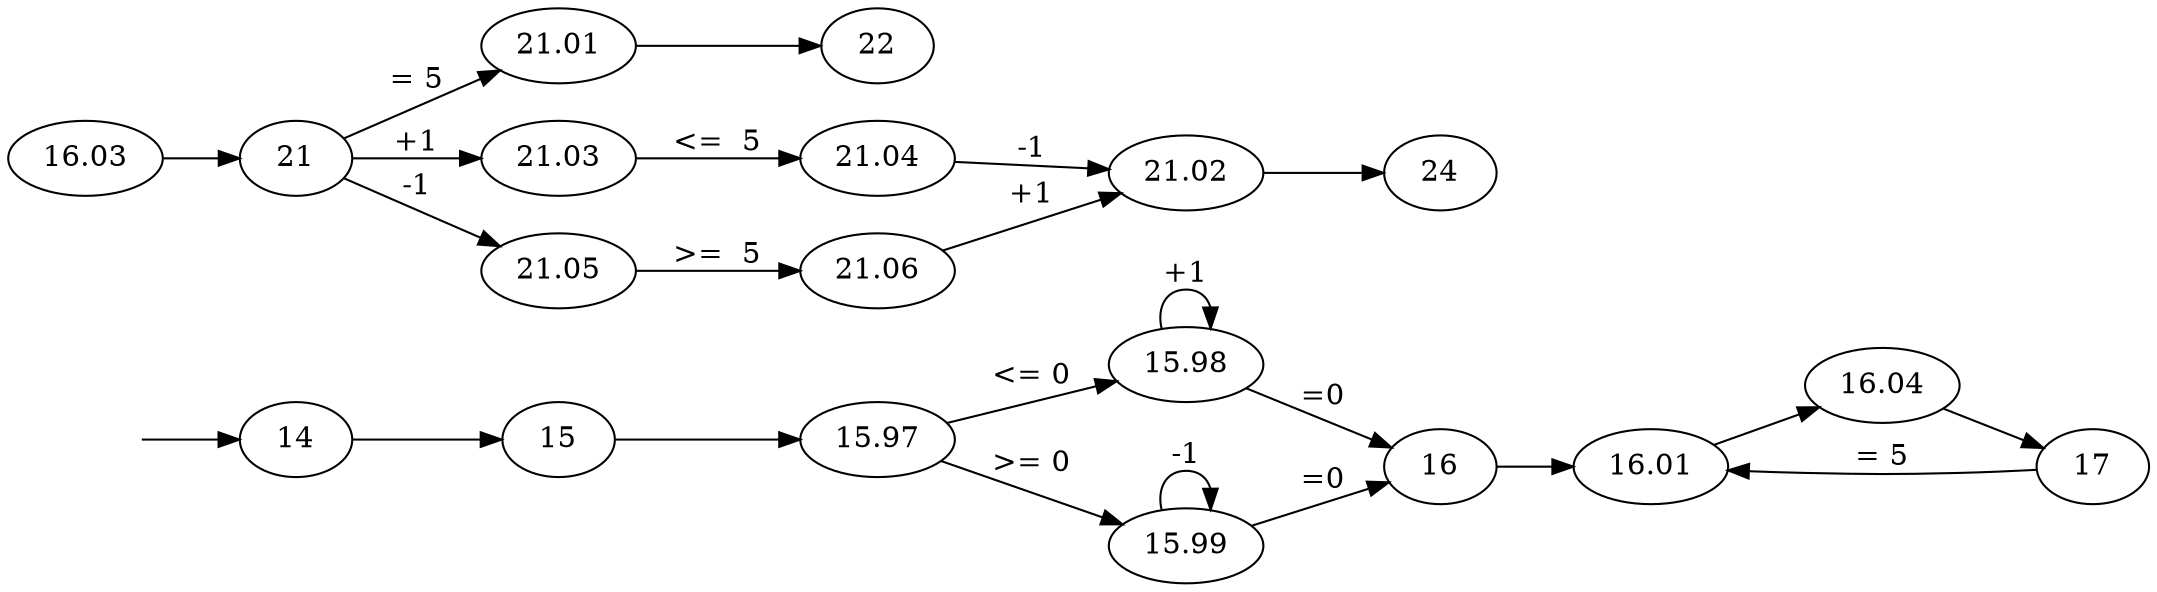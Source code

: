 digraph G {
		rankdir=LR
		Q0[label="14"];
		Q1[label="15"];
		Q2[label="16"];
		Q3[label="15.97"];
		Q4[label="15.98"];
		Q5[label="15.99"];
		Q6[label="16.01"];
		Q7[label="16.04"];
		Q8[label="17"];
		Q9[label="16.03"];
		Q10[label="21"];
		Q11[label="21.01"];
		Q12[label="22"];
		Q13[label="21.03"];
		Q14[label="21.04"];
		Q15[label="21.05"];
		Q16[label="21.06"];
		Q17[label="21.02"];
		Q18[label="24"];
		Qi[style=invis];
		Qi -> Q0 [label=""]
		Q0 -> Q1 [label=""]
		Q3 -> Q4 [label="<= 0"]
		Q4 -> Q4 [label="+1"]
		Q4 -> Q2 [label="=0"]
		Q3 -> Q5 [label=">= 0"]
		Q5 -> Q5 [label="-1"]
		Q5 -> Q2 [label="=0"]
		Q1 -> Q3 [label=""]
		Q2 -> Q6 [label=""]
		Q7 -> Q8 [label=""]
		Q8 -> Q6 [label="= 5"]
		Q6 -> Q7 [label=""]
		Q9 -> Q10 [label=""]
		Q11 -> Q12 [label=""]
		Q10 -> Q11 [label="= 5"]
		Q10 -> Q13 [label="+1"]
		Q13 -> Q14 [label="<=  5"]
		Q14 -> Q17 [label="-1"]
		Q10 -> Q15 [label="-1"]
		Q15 -> Q16 [label=">=  5"]
		Q16 -> Q17 [label="+1"]
		Q17 -> Q18 [label=""]
		
}